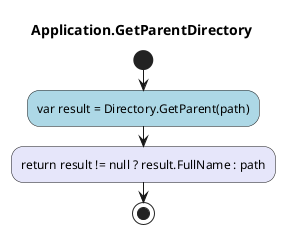 @startuml Application.GetParentDirectory
title Application.GetParentDirectory
start
#LightBlue:var result = Directory.GetParent(path);
#Lavender:return result != null ? result.FullName : path;
stop
@enduml
